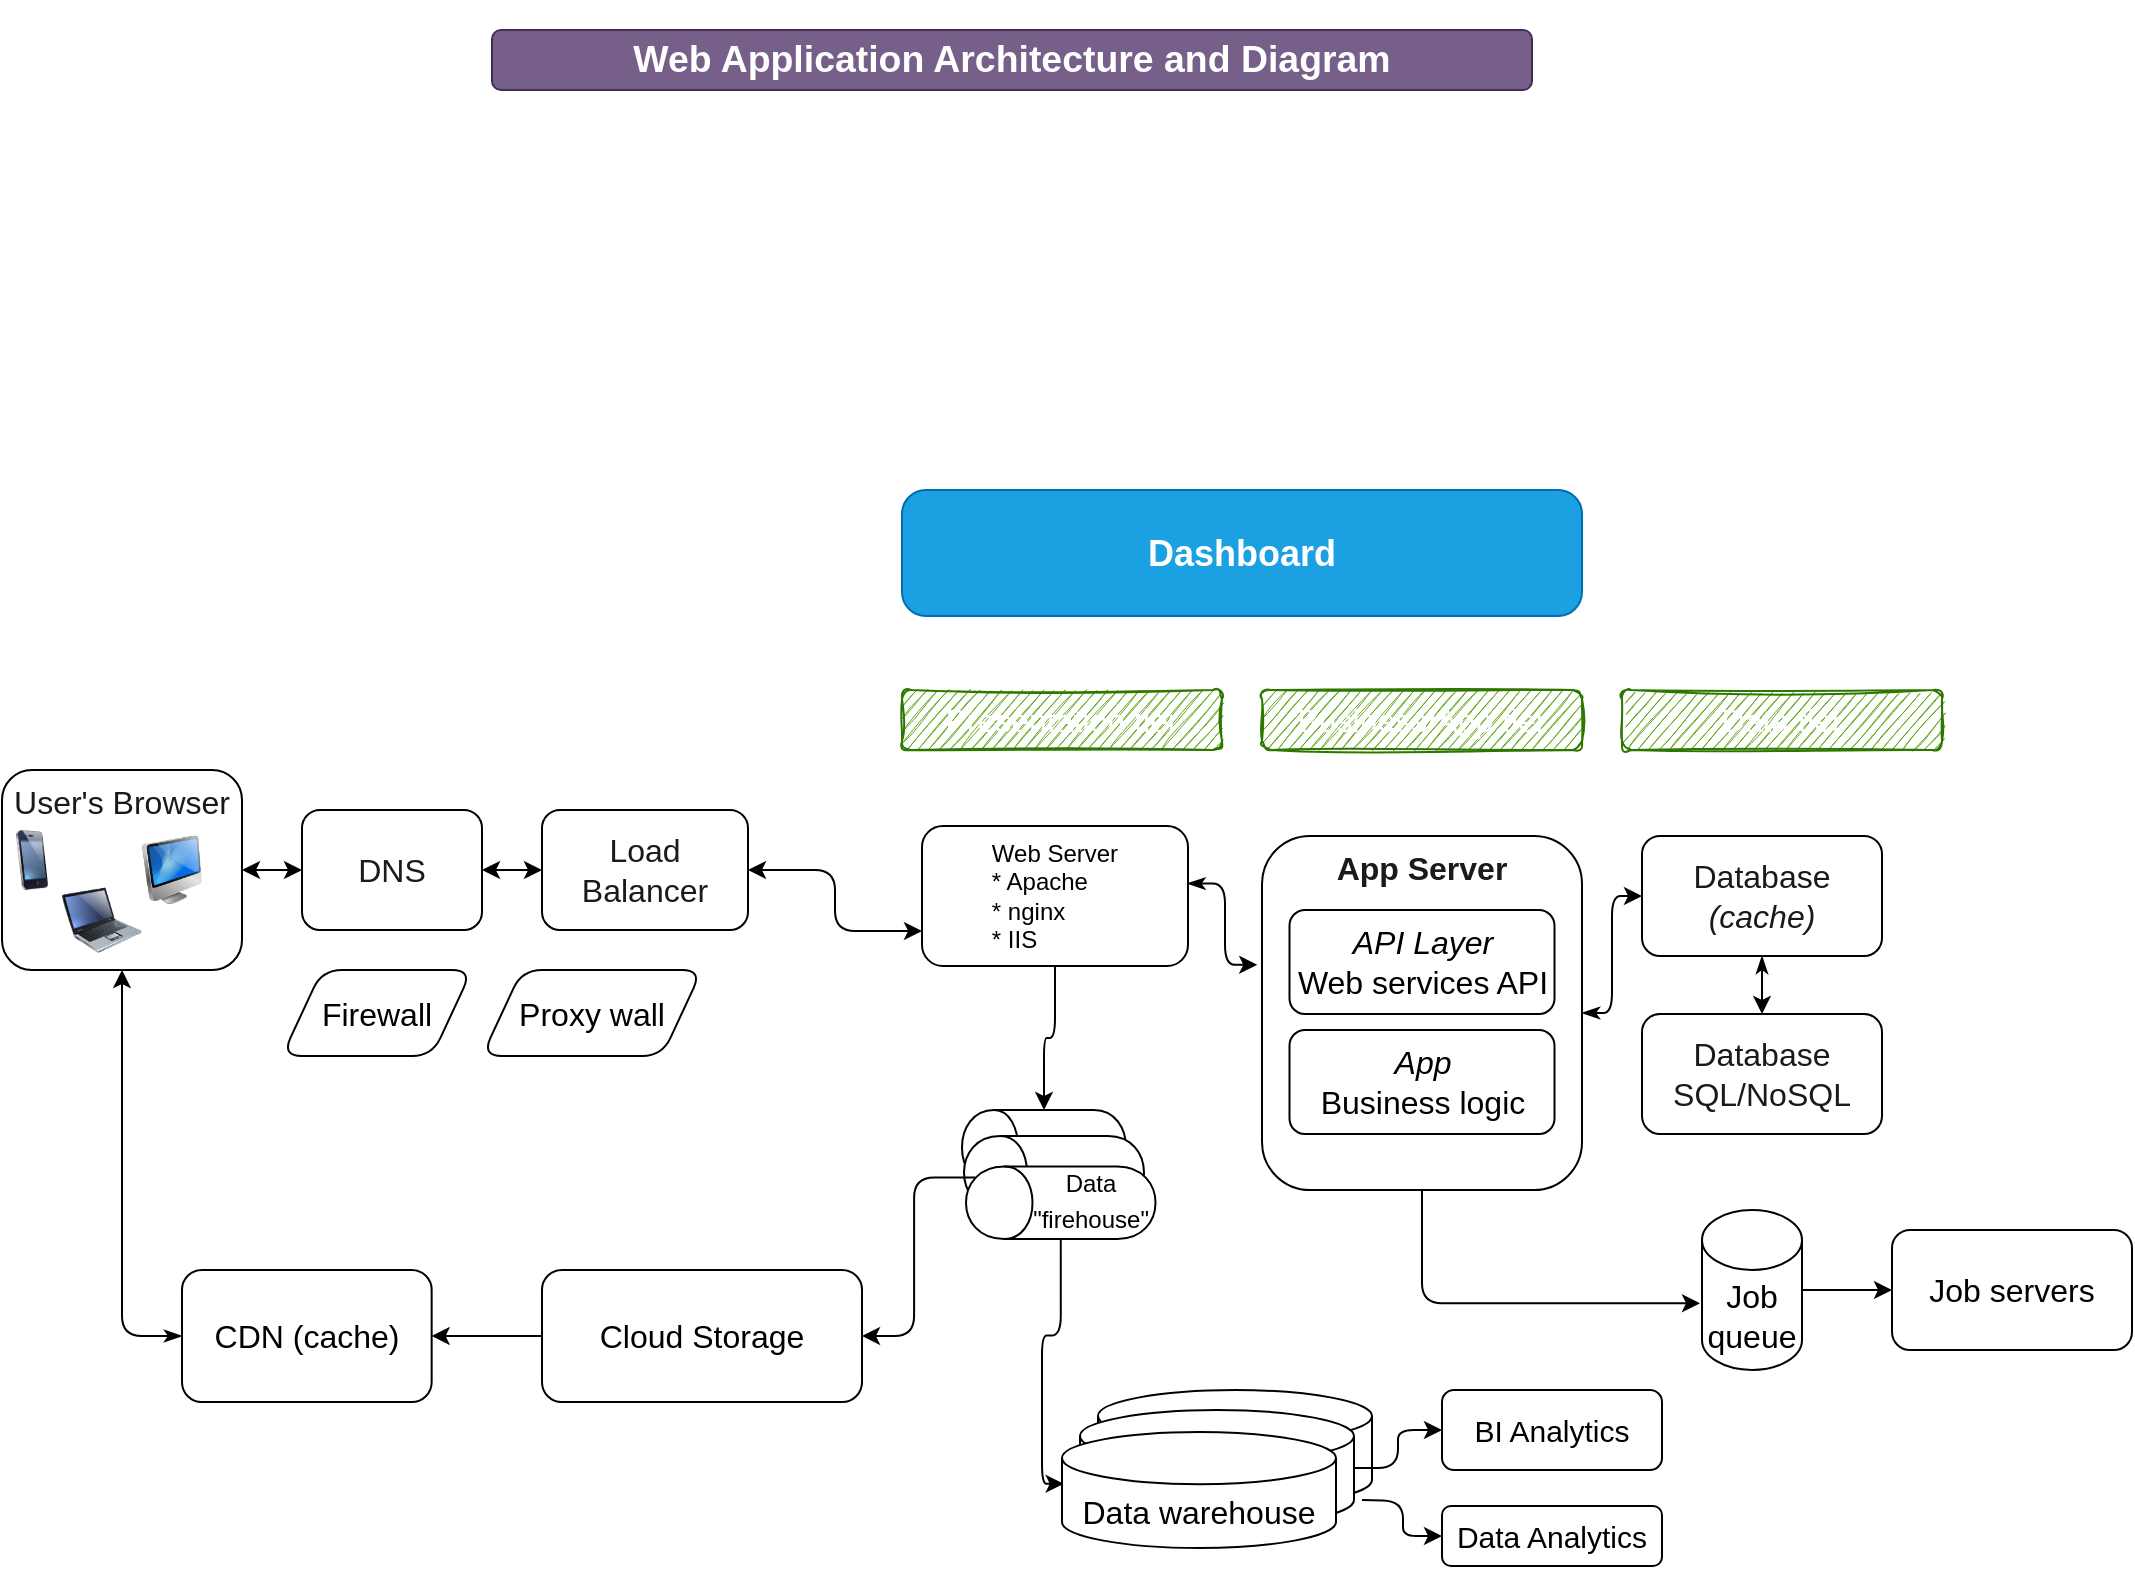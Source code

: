 <mxfile>
    <diagram id="lT6zE53QT2mrC2FYVxPt" name="General">
        <mxGraphModel dx="950" dy="526" grid="1" gridSize="10" guides="1" tooltips="1" connect="1" arrows="1" fold="1" page="1" pageScale="1" pageWidth="1169" pageHeight="827" math="0" shadow="0">
            <root>
                <mxCell id="0"/>
                <mxCell id="1" parent="0"/>
                <mxCell id="50" style="edgeStyle=none;html=1;exitX=0.75;exitY=1;exitDx=0;exitDy=0;fontSize=16;fontColor=#1A1A1A;" parent="1" source="48" edge="1">
                    <mxGeometry relative="1" as="geometry">
                        <mxPoint x="189.471" y="450" as="targetPoint"/>
                    </mxGeometry>
                </mxCell>
                <mxCell id="62" value="" style="edgeStyle=none;html=1;fontSize=16;fontColor=#FFFFFF;rounded=1;sketch=0;shadow=0;jumpStyle=none;startArrow=classic;startFill=1;" parent="1" source="48" target="61" edge="1">
                    <mxGeometry relative="1" as="geometry"/>
                </mxCell>
                <mxCell id="48" value="&lt;font color=&quot;#1a1a1a&quot; style=&quot;font-size: 16px&quot;&gt;User's Browser&lt;br&gt;&lt;br&gt;&lt;/font&gt;" style="rounded=1;whiteSpace=wrap;html=1;fillColor=#FFFFFF;verticalAlign=top;" parent="1" vertex="1">
                    <mxGeometry x="80" y="390" width="120" height="100" as="geometry"/>
                </mxCell>
                <mxCell id="66" value="" style="edgeStyle=none;html=1;fontSize=16;fontColor=#FFFFFF;sketch=0;shadow=0;startArrow=classic;startFill=1;" parent="1" source="61" target="65" edge="1">
                    <mxGeometry relative="1" as="geometry"/>
                </mxCell>
                <mxCell id="61" value="&lt;font color=&quot;#1a1a1a&quot; style=&quot;font-size: 16px&quot;&gt;DNS&lt;/font&gt;" style="rounded=1;whiteSpace=wrap;html=1;fillColor=#FFFFFF;" parent="1" vertex="1">
                    <mxGeometry x="230" y="410" width="90" height="60" as="geometry"/>
                </mxCell>
                <mxCell id="65" value="&lt;font color=&quot;#1a1a1a&quot; style=&quot;font-size: 16px&quot;&gt;Load &lt;br&gt;Balancer&lt;/font&gt;" style="rounded=1;whiteSpace=wrap;html=1;fillColor=#FFFFFF;" parent="1" vertex="1">
                    <mxGeometry x="350" y="410" width="103" height="60" as="geometry"/>
                </mxCell>
                <mxCell id="82" style="edgeStyle=orthogonalEdgeStyle;rounded=1;sketch=0;jumpStyle=none;html=1;exitX=0.998;exitY=0.411;exitDx=0;exitDy=0;entryX=-0.015;entryY=0.364;entryDx=0;entryDy=0;entryPerimeter=0;shadow=0;fontSize=18;fontColor=#000000;startArrow=classicThin;startFill=1;exitPerimeter=0;" parent="1" source="69" target="80" edge="1">
                    <mxGeometry relative="1" as="geometry"/>
                </mxCell>
                <mxCell id="124" style="edgeStyle=orthogonalEdgeStyle;rounded=1;sketch=0;jumpStyle=none;html=1;exitX=0.5;exitY=1;exitDx=0;exitDy=0;entryX=1;entryY=0.5;entryDx=0;entryDy=0;shadow=0;fontSize=16;fontColor=#000000;startArrow=none;startFill=0;" parent="1" source="69" target="103" edge="1">
                    <mxGeometry relative="1" as="geometry"/>
                </mxCell>
                <mxCell id="69" value="&lt;div style=&quot;text-align: left&quot;&gt;&lt;span style=&quot;color: rgb(0 , 0 , 0)&quot;&gt;Web Server&lt;/span&gt;&lt;/div&gt;&lt;font color=&quot;#000000&quot;&gt;&lt;div style=&quot;text-align: left&quot;&gt;&lt;span&gt;* Apache&lt;/span&gt;&lt;/div&gt;&lt;/font&gt;&lt;font color=&quot;#000000&quot;&gt;&lt;div style=&quot;text-align: left&quot;&gt;&lt;span&gt;* nginx&lt;/span&gt;&lt;/div&gt;&lt;div style=&quot;text-align: left&quot;&gt;&lt;span&gt;* IIS&lt;/span&gt;&lt;/div&gt;&lt;/font&gt;" style="whiteSpace=wrap;html=1;fillColor=#FFFFFF;rounded=1;" parent="1" vertex="1">
                    <mxGeometry x="540" y="418" width="133" height="70" as="geometry"/>
                </mxCell>
                <mxCell id="76" value="" style="edgeStyle=elbowEdgeStyle;elbow=horizontal;endArrow=classic;html=1;fontSize=16;fontColor=#FFFFFF;exitX=1;exitY=0.5;exitDx=0;exitDy=0;entryX=0;entryY=0.75;entryDx=0;entryDy=0;sketch=0;shadow=0;startArrow=classic;startFill=1;" parent="1" source="65" target="69" edge="1">
                    <mxGeometry width="50" height="50" relative="1" as="geometry">
                        <mxPoint x="520" y="540" as="sourcePoint"/>
                        <mxPoint x="570" y="490" as="targetPoint"/>
                    </mxGeometry>
                </mxCell>
                <mxCell id="79" value="&lt;font style=&quot;font-size: 18px&quot;&gt;&lt;b&gt;Dashboard&lt;/b&gt;&lt;/font&gt;" style="rounded=1;whiteSpace=wrap;html=1;labelBackgroundColor=none;fontSize=16;fontColor=#ffffff;strokeColor=#006EAF;fillColor=#1ba1e2;arcSize=19;" parent="1" vertex="1">
                    <mxGeometry x="530" y="250" width="340" height="63" as="geometry"/>
                </mxCell>
                <mxCell id="85" value="" style="edgeStyle=orthogonalEdgeStyle;rounded=1;sketch=0;jumpStyle=none;html=1;shadow=0;fontSize=18;fontColor=#000000;startArrow=classicThin;startFill=1;" parent="1" source="80" target="84" edge="1">
                    <mxGeometry relative="1" as="geometry"/>
                </mxCell>
                <mxCell id="140" style="edgeStyle=orthogonalEdgeStyle;rounded=1;sketch=0;jumpStyle=none;html=1;exitX=0.5;exitY=1;exitDx=0;exitDy=0;entryX=-0.02;entryY=0.583;entryDx=0;entryDy=0;entryPerimeter=0;shadow=0;fontSize=16;fontColor=#000000;startArrow=none;startFill=0;" parent="1" source="80" target="139" edge="1">
                    <mxGeometry relative="1" as="geometry"/>
                </mxCell>
                <mxCell id="80" value="&lt;font color=&quot;#1a1a1a&quot; style=&quot;font-size: 16px&quot;&gt;&lt;b&gt;App Server&lt;/b&gt;&lt;br&gt;&lt;/font&gt;" style="rounded=1;whiteSpace=wrap;html=1;fillColor=#FFFFFF;verticalAlign=top;" parent="1" vertex="1">
                    <mxGeometry x="710" y="423" width="160" height="177" as="geometry"/>
                </mxCell>
                <mxCell id="88" value="" style="edgeStyle=orthogonalEdgeStyle;rounded=1;sketch=0;jumpStyle=none;html=1;shadow=0;fontSize=18;fontColor=#000000;startArrow=classicThin;startFill=1;" parent="1" source="84" target="87" edge="1">
                    <mxGeometry relative="1" as="geometry"/>
                </mxCell>
                <mxCell id="84" value="&lt;font color=&quot;#1a1a1a&quot; style=&quot;font-size: 16px&quot;&gt;Database&lt;br&gt;&lt;i&gt;(cache)&lt;/i&gt;&lt;br&gt;&lt;/font&gt;" style="rounded=1;whiteSpace=wrap;html=1;fillColor=#FFFFFF;" parent="1" vertex="1">
                    <mxGeometry x="900" y="423" width="120" height="60" as="geometry"/>
                </mxCell>
                <mxCell id="87" value="&lt;font color=&quot;#1a1a1a&quot; style=&quot;font-size: 16px&quot;&gt;Database&lt;br&gt;SQL/NoSQL&lt;br&gt;&lt;/font&gt;" style="rounded=1;whiteSpace=wrap;html=1;fillColor=#FFFFFF;" parent="1" vertex="1">
                    <mxGeometry x="900" y="512" width="120" height="60" as="geometry"/>
                </mxCell>
                <mxCell id="127" style="edgeStyle=orthogonalEdgeStyle;rounded=1;sketch=0;jumpStyle=none;html=1;exitX=0;exitY=0.5;exitDx=0;exitDy=0;entryX=1;entryY=0.5;entryDx=0;entryDy=0;shadow=0;fontSize=16;fontColor=#000000;startArrow=none;startFill=0;" parent="1" source="92" target="94" edge="1">
                    <mxGeometry relative="1" as="geometry"/>
                </mxCell>
                <mxCell id="92" value="&lt;font color=&quot;#000000&quot; style=&quot;font-size: 16px;&quot;&gt;Cloud Storage&lt;br style=&quot;font-size: 16px;&quot;&gt;&lt;/font&gt;" style="whiteSpace=wrap;html=1;fillColor=#FFFFFF;rounded=1;fontSize=16;" parent="1" vertex="1">
                    <mxGeometry x="350" y="640" width="160" height="66" as="geometry"/>
                </mxCell>
                <mxCell id="96" style="edgeStyle=orthogonalEdgeStyle;rounded=1;sketch=0;jumpStyle=none;html=1;exitX=0;exitY=0.5;exitDx=0;exitDy=0;entryX=0.5;entryY=1;entryDx=0;entryDy=0;shadow=0;fontSize=16;fontColor=#808080;startArrow=classicThin;startFill=1;" parent="1" source="94" target="48" edge="1">
                    <mxGeometry relative="1" as="geometry"/>
                </mxCell>
                <mxCell id="94" value="&lt;font color=&quot;#000000&quot; style=&quot;font-size: 16px&quot;&gt;CDN (cache)&lt;br style=&quot;font-size: 16px&quot;&gt;&lt;/font&gt;" style="whiteSpace=wrap;html=1;fillColor=#FFFFFF;rounded=1;fontSize=16;" parent="1" vertex="1">
                    <mxGeometry x="170" y="640" width="124.83" height="66" as="geometry"/>
                </mxCell>
                <mxCell id="100" value="" style="edgeStyle=orthogonalEdgeStyle;rounded=1;sketch=0;jumpStyle=none;html=1;shadow=0;fontSize=16;fontColor=#808080;startArrow=none;startFill=0;entryX=0.006;entryY=0.446;entryDx=0;entryDy=0;entryPerimeter=0;exitX=0;exitY=0.5;exitDx=0;exitDy=0;" parent="1" source="102" target="104" edge="1">
                    <mxGeometry relative="1" as="geometry">
                        <mxPoint x="677" y="653" as="sourcePoint"/>
                        <mxPoint x="933" y="673" as="targetPoint"/>
                    </mxGeometry>
                </mxCell>
                <mxCell id="107" value="" style="group;rounded=1;" parent="1" vertex="1" connectable="0">
                    <mxGeometry x="610" y="700" width="155" height="79" as="geometry"/>
                </mxCell>
                <mxCell id="106" value="" style="shape=cylinder3;whiteSpace=wrap;html=1;boundedLbl=1;backgroundOutline=1;size=13.042;labelBackgroundColor=none;fontSize=15;fontColor=#000000;strokeColor=#000000;fillColor=#FFFFFF;rounded=1;" parent="107" vertex="1">
                    <mxGeometry x="18" width="137" height="58" as="geometry"/>
                </mxCell>
                <mxCell id="105" value="" style="shape=cylinder3;whiteSpace=wrap;html=1;boundedLbl=1;backgroundOutline=1;size=13.042;labelBackgroundColor=none;fontSize=15;fontColor=#000000;strokeColor=#000000;fillColor=#FFFFFF;rounded=1;" parent="107" vertex="1">
                    <mxGeometry x="9" y="10" width="137" height="58" as="geometry"/>
                </mxCell>
                <mxCell id="104" value="&lt;span style=&quot;font-size: 16px&quot;&gt;Data warehouse&lt;/span&gt;" style="shape=cylinder3;whiteSpace=wrap;html=1;boundedLbl=1;backgroundOutline=1;size=13.042;labelBackgroundColor=none;fontSize=15;fontColor=#000000;strokeColor=#000000;fillColor=#FFFFFF;rounded=1;" parent="107" vertex="1">
                    <mxGeometry y="21" width="137" height="58" as="geometry"/>
                </mxCell>
                <mxCell id="110" value="" style="group;rounded=1;" parent="1" vertex="1" connectable="0">
                    <mxGeometry x="560" y="560" width="96.75" height="64.5" as="geometry"/>
                </mxCell>
                <mxCell id="103" value="" style="shape=cylinder;whiteSpace=wrap;html=1;boundedLbl=1;backgroundOutline=1;labelBackgroundColor=none;fontSize=16;fontColor=#808080;strokeColor=#000000;fillColor=#FFFFFF;rotation=-90;rounded=1;" parent="110" vertex="1">
                    <mxGeometry x="22.25" y="-22.25" width="37.5" height="82" as="geometry"/>
                </mxCell>
                <mxCell id="101" value="" style="shape=cylinder;whiteSpace=wrap;html=1;boundedLbl=1;backgroundOutline=1;labelBackgroundColor=none;fontSize=16;fontColor=#808080;strokeColor=#000000;fillColor=#FFFFFF;rotation=-90;rounded=1;" parent="110" vertex="1">
                    <mxGeometry x="27.75" y="-13.75" width="36.5" height="90" as="geometry"/>
                </mxCell>
                <mxCell id="102" value="" style="shape=cylinder;whiteSpace=wrap;html=1;boundedLbl=1;backgroundOutline=1;labelBackgroundColor=none;fontSize=16;fontColor=#808080;strokeColor=#000000;fillColor=#FFFFFF;rotation=-90;flipV=0;flipH=1;direction=east;rounded=1;" parent="110" vertex="1">
                    <mxGeometry x="31.25" y="-1" width="36.25" height="94.75" as="geometry"/>
                </mxCell>
                <mxCell id="108" value="&lt;font style=&quot;font-size: 12px ; line-height: 1&quot;&gt;Data &quot;firehouse&quot;&lt;br&gt;&lt;/font&gt;" style="text;html=1;strokeColor=none;fillColor=none;align=center;verticalAlign=middle;whiteSpace=wrap;rounded=1;labelBackgroundColor=none;fontSize=15;fontColor=#000000;labelPosition=center;verticalLabelPosition=middle;" parent="110" vertex="1">
                    <mxGeometry x="36" y="33" width="56.5" height="22.75" as="geometry"/>
                </mxCell>
                <mxCell id="114" value="" style="image;html=1;image=img/lib/clip_art/telecommunication/iPhone_128x128.png;labelBackgroundColor=none;fontSize=12;fontColor=#000000;strokeColor=#000000;fillColor=#FFFFFF;rounded=1;" parent="1" vertex="1">
                    <mxGeometry x="80" y="420" width="30" height="30" as="geometry"/>
                </mxCell>
                <mxCell id="115" value="" style="image;html=1;image=img/lib/clip_art/computers/Laptop_128x128.png;labelBackgroundColor=none;fontSize=12;fontColor=#000000;strokeColor=#000000;fillColor=#FFFFFF;rounded=1;" parent="1" vertex="1">
                    <mxGeometry x="110" y="440" width="40" height="50" as="geometry"/>
                </mxCell>
                <mxCell id="116" value="" style="image;html=1;image=img/lib/clip_art/computers/iMac_128x128.png;labelBackgroundColor=none;fontSize=12;fontColor=#000000;strokeColor=#000000;fillColor=#FFFFFF;rounded=1;" parent="1" vertex="1">
                    <mxGeometry x="150" y="420" width="30" height="40" as="geometry"/>
                </mxCell>
                <mxCell id="118" value="&lt;font style=&quot;font-size: 16px&quot;&gt;Presentation tier&lt;/font&gt;" style="rounded=1;whiteSpace=wrap;html=1;labelBackgroundColor=none;fontSize=12;fillColor=#60a917;sketch=1;strokeColor=#2D7600;fontColor=#ffffff;" parent="1" vertex="1">
                    <mxGeometry x="530" y="350" width="160" height="30" as="geometry"/>
                </mxCell>
                <mxCell id="60" value="&lt;h3&gt;&lt;font color=&quot;#ffffff&quot;&gt;Web Application Architecture and Diagram&lt;/font&gt;&lt;/h3&gt;" style="text;html=1;strokeColor=#432D57;fillColor=#76608a;align=center;verticalAlign=middle;whiteSpace=wrap;rounded=1;fontSize=16;fontColor=#ffffff;" parent="1" vertex="1">
                    <mxGeometry x="325" y="20" width="520" height="30" as="geometry"/>
                </mxCell>
                <mxCell id="119" value="&lt;font style=&quot;font-size: 16px&quot;&gt;Business/App tier&lt;/font&gt;" style="rounded=1;whiteSpace=wrap;html=1;labelBackgroundColor=none;fontSize=12;fillColor=#60a917;sketch=1;strokeColor=#2D7600;fontColor=#ffffff;" parent="1" vertex="1">
                    <mxGeometry x="710" y="350" width="160" height="30" as="geometry"/>
                </mxCell>
                <mxCell id="120" value="&lt;font style=&quot;font-size: 16px&quot;&gt;Data tier&lt;/font&gt;" style="rounded=1;whiteSpace=wrap;html=1;labelBackgroundColor=none;fontSize=12;fillColor=#60a917;sketch=1;strokeColor=#2D7600;fontColor=#ffffff;" parent="1" vertex="1">
                    <mxGeometry x="890" y="350" width="160" height="30" as="geometry"/>
                </mxCell>
                <mxCell id="122" value="Firewall" style="shape=parallelogram;perimeter=parallelogramPerimeter;whiteSpace=wrap;html=1;fixedSize=1;rounded=1;labelBackgroundColor=none;sketch=0;fontSize=16;fontColor=#000000;strokeColor=#000000;fillColor=#FFFFFF;" parent="1" vertex="1">
                    <mxGeometry x="220" y="490" width="95" height="43" as="geometry"/>
                </mxCell>
                <mxCell id="123" value="Proxy wall" style="shape=parallelogram;perimeter=parallelogramPerimeter;whiteSpace=wrap;html=1;fixedSize=1;rounded=1;labelBackgroundColor=none;sketch=0;fontSize=16;fontColor=#000000;strokeColor=#000000;fillColor=#FFFFFF;" parent="1" vertex="1">
                    <mxGeometry x="320" y="490" width="110" height="43" as="geometry"/>
                </mxCell>
                <mxCell id="126" style="edgeStyle=orthogonalEdgeStyle;rounded=1;sketch=0;jumpStyle=none;html=1;exitX=0.15;exitY=0.05;exitDx=0;exitDy=0;exitPerimeter=0;entryX=1;entryY=0.5;entryDx=0;entryDy=0;shadow=0;fontSize=16;fontColor=#000000;startArrow=none;startFill=0;" parent="1" source="102" target="92" edge="1">
                    <mxGeometry relative="1" as="geometry"/>
                </mxCell>
                <mxCell id="128" value="BI Analytics" style="whiteSpace=wrap;html=1;fontSize=15;fillColor=#FFFFFF;strokeColor=#000000;fontColor=#000000;labelBackgroundColor=none;rounded=1;" parent="1" vertex="1">
                    <mxGeometry x="800" y="700" width="110" height="40" as="geometry"/>
                </mxCell>
                <mxCell id="129" value="" style="edgeStyle=orthogonalEdgeStyle;rounded=1;sketch=0;jumpStyle=none;html=1;shadow=0;fontSize=16;fontColor=#000000;startArrow=none;startFill=0;" parent="1" source="105" target="128" edge="1">
                    <mxGeometry relative="1" as="geometry"/>
                </mxCell>
                <mxCell id="130" value="Data Analytics" style="whiteSpace=wrap;html=1;fontSize=15;fillColor=#FFFFFF;strokeColor=#000000;fontColor=#000000;labelBackgroundColor=none;rounded=1;" parent="1" vertex="1">
                    <mxGeometry x="800" y="758" width="110" height="30" as="geometry"/>
                </mxCell>
                <mxCell id="131" style="edgeStyle=orthogonalEdgeStyle;rounded=1;sketch=0;jumpStyle=none;html=1;entryX=0;entryY=0.5;entryDx=0;entryDy=0;shadow=0;fontSize=16;fontColor=#000000;startArrow=none;startFill=0;" parent="1" target="130" edge="1">
                    <mxGeometry relative="1" as="geometry">
                        <mxPoint x="760" y="755" as="sourcePoint"/>
                    </mxGeometry>
                </mxCell>
                <mxCell id="132" value="&lt;i&gt;API Layer&lt;/i&gt;&lt;br&gt;Web services API" style="rounded=1;whiteSpace=wrap;html=1;labelBackgroundColor=none;sketch=0;fontSize=16;fontColor=#000000;strokeColor=#000000;fillColor=#FFFFFF;" parent="1" vertex="1">
                    <mxGeometry x="723.75" y="460" width="132.5" height="52" as="geometry"/>
                </mxCell>
                <mxCell id="133" value="&lt;i&gt;App&lt;/i&gt;&lt;br&gt;Business logic" style="rounded=1;whiteSpace=wrap;html=1;labelBackgroundColor=none;sketch=0;fontSize=16;fontColor=#000000;strokeColor=#000000;fillColor=#FFFFFF;" parent="1" vertex="1">
                    <mxGeometry x="723.75" y="520" width="132.5" height="52" as="geometry"/>
                </mxCell>
                <mxCell id="142" value="" style="edgeStyle=orthogonalEdgeStyle;rounded=1;sketch=0;jumpStyle=none;html=1;shadow=0;fontSize=16;fontColor=#000000;startArrow=none;startFill=0;" parent="1" source="139" target="141" edge="1">
                    <mxGeometry relative="1" as="geometry"/>
                </mxCell>
                <mxCell id="139" value="Job queue" style="shape=cylinder3;whiteSpace=wrap;html=1;boundedLbl=1;backgroundOutline=1;size=15;rounded=1;labelBackgroundColor=none;sketch=0;fontSize=16;fontColor=#000000;strokeColor=#000000;fillColor=#FFFFFF;" parent="1" vertex="1">
                    <mxGeometry x="930" y="610" width="50" height="80" as="geometry"/>
                </mxCell>
                <mxCell id="141" value="Job servers" style="whiteSpace=wrap;html=1;fontSize=16;fillColor=#FFFFFF;strokeColor=#000000;fontColor=#000000;rounded=1;labelBackgroundColor=none;sketch=0;" parent="1" vertex="1">
                    <mxGeometry x="1025" y="620" width="120" height="60" as="geometry"/>
                </mxCell>
            </root>
        </mxGraphModel>
    </diagram>
    <diagram id="MzyrGO8rSYftcGRGIBHD" name="Components">
        <mxGraphModel dx="756" dy="526" grid="1" gridSize="10" guides="1" tooltips="1" connect="1" arrows="1" fold="1" page="1" pageScale="1" pageWidth="1169" pageHeight="827" math="0" shadow="0">
            <root>
                <mxCell id="2Ms-l0d5lwI7yfS9B6Vh-0"/>
                <mxCell id="2Ms-l0d5lwI7yfS9B6Vh-1" parent="2Ms-l0d5lwI7yfS9B6Vh-0"/>
                <mxCell id="2Ms-l0d5lwI7yfS9B6Vh-2" value="&lt;h2 style=&quot;text-align: center&quot; class=&quot;nitro-offscreen&quot; id=&quot;web-application-architecture-components&quot;&gt;&lt;strong&gt;Web Application Architecture Components&lt;/strong&gt;&lt;/h2&gt; &lt;p&gt;&lt;a name=&quot;title4&quot;&gt;&lt;/a&gt;&lt;/p&gt; &lt;h4 class=&quot;nitro-offscreen&quot;&gt;&lt;i&gt;DNS&lt;/i&gt;&lt;/h4&gt; &lt;p class=&quot;nitro-offscreen&quot;&gt;DNS&amp;nbsp;or Domain Name System is a fundamental system that helps search a&amp;nbsp;domain name and IP address, and in this manner, a particular server&amp;nbsp;receives a request sent by a user. We can say that DNS is like a phonebook but for the Internet websites.&lt;/p&gt; &lt;h4 class=&quot;nitro-offscreen&quot;&gt;&lt;i&gt;Load Balancer&lt;/i&gt;&lt;/h4&gt; &lt;p class=&quot;nitro-offscreen&quot;&gt;Load Balancer primarily deals with horizontal scaling. With directing&amp;nbsp;incoming requests to one of the multiple servers, the load balancer&amp;nbsp;sends an answer to a user. Usually, web application servers exist in the&amp;nbsp;form of multiple copies mirroring each other. Hence, any server&amp;nbsp;processes requests in the same manner, and the load balancer distributes&amp;nbsp;tasks among them so they will not be overcharged.&lt;/p&gt; &lt;h4 class=&quot;nitro-offscreen&quot;&gt;&lt;i&gt;Web App Servers&lt;/i&gt;&lt;/h4&gt; &lt;p class=&quot;nitro-offscreen&quot;&gt;This&amp;nbsp;component processes a user’s request and sends documents (JSON, XML,&amp;nbsp;etc.) back to a browser. To perform this task, it usually refers to&amp;nbsp;back-end infrastructures such as database, cache server, job queue, and&amp;nbsp;others. Besides, at least two servers, connected to the load balancer,&amp;nbsp;manage to process the user’s requests.&lt;/p&gt; &lt;h4 class=&quot;nitro-offscreen&quot;&gt;&lt;i&gt;Databases&lt;/i&gt;&lt;/h4&gt; &lt;p class=&quot;nitro-offscreen&quot;&gt;The&lt;br&gt; name of this web application component speaks for itself. The database&amp;nbsp;gives instruments for organizing, adding, searching, updating, deleting,&amp;nbsp;and performing computations. In most cases, web application servers&amp;nbsp;directly interact with the job servers.&lt;/p&gt; &lt;h4 class=&quot;nitro-offscreen&quot;&gt;&lt;i&gt;Caching Service&lt;/i&gt;&lt;/h4&gt; &lt;p class=&quot;nitro-offscreen&quot;&gt;Caching&amp;nbsp;service provides storage for data, which allows storing and searching&amp;nbsp;data. Whenever a user gets some information from the server, the results&amp;nbsp;of this operation goes to cache. So, future requests return faster. In&amp;nbsp;one word, caching allows you to refer to the previous result to make a&amp;nbsp;computation much faster. Therefore, caching is effective when:&lt;/p&gt; &lt;ul class=&quot;nitro-offscreen&quot;&gt; &lt;li&gt;the computation is slow;&lt;/li&gt; &lt;li&gt;computation is likely to occur many times;&lt;/li&gt; &lt;li&gt;when the results are the same for a particular request.&lt;/li&gt; &lt;/ul&gt; &lt;h4 class=&quot;nitro-offscreen&quot;&gt;&lt;i&gt;Job Queue (optional)&lt;/i&gt;&lt;/h4&gt; &lt;p class=&quot;nitro-offscreen&quot;&gt;Job&amp;nbsp;queue consists of two components: the job queue itself and servers.&amp;nbsp; These servers process jobs in the queue. It happens that most of the&amp;nbsp;web-servers need to operate a vast amount of jobs that are not of&amp;nbsp;primary importance. Therefore, when a job needs to be fulfilled, it goes&amp;nbsp;to the job queue and is operated due to a schedule.&lt;/p&gt; &lt;h4 class=&quot;nitro-offscreen&quot;&gt;&lt;i&gt;Full-Text Search Service (optional)&lt;/i&gt;&lt;/h4&gt; &lt;p class=&quot;nitro-offscreen&quot;&gt;Many&amp;nbsp;web applications support the search by text function or so-called&amp;nbsp;request, and then, an app sends the most relevant results to a user.&amp;nbsp;This technology is named full-text search service. With the help of&amp;nbsp;keywords, it searches the needed data among a vast number of documents.&lt;/p&gt; &lt;h4 class=&quot;nitro-offscreen&quot;&gt;&lt;i&gt;Services&lt;/i&gt;&lt;/h4&gt; &lt;p class=&quot;nitro-offscreen&quot;&gt;When&amp;nbsp;a web application reaches a specific level, services are created in the&amp;nbsp;form of separate apps. They are not that visible among other web&amp;nbsp;application components, but the web application and other services&amp;nbsp;interact with them.&lt;/p&gt; &lt;h4 class=&quot;nitro-offscreen&quot;&gt;&lt;i&gt;Data Warehouse&lt;/i&gt;&lt;/h4&gt; &lt;p class=&quot;nitro-offscreen&quot;&gt;Almost&amp;nbsp;every modern application implies the work with data such as collecting,&amp;nbsp;storing and analyzing. These processes require three stages:&lt;/p&gt; &lt;ol class=&quot;nitro-offscreen&quot;&gt; &lt;li&gt;The data is sent to the data “firehose”, which provides a streaming interface for absorption and processing of data.&lt;/li&gt; &lt;li&gt;Raw, processed, and additional data is sent to cloud storage.&lt;/li&gt; &lt;li&gt;And processed and additional data also go to a data warehouse.&lt;/li&gt; &lt;/ol&gt; &lt;p class=&quot;nitro-offscreen&quot;&gt;It’s&amp;nbsp;a particular model of online storage and exchange of data through the&amp;nbsp;Internet. The Data Warehouse can be used for storing a variety of files&amp;nbsp;of different types such as videos, photos, or so on.&lt;/p&gt; &lt;h4 class=&quot;nitro-offscreen&quot;&gt;&lt;i&gt;CDN&lt;/i&gt;&lt;/h4&gt; &lt;p class=&quot;nitro-offscreen&quot;&gt;CDN or Content Delivery System deals with sending HTML files, CSS files, JavaScript&amp;nbsp;files, and images. It delivers the content of the end server throughout the world, so people can load various sources&lt;/p&gt;" style="text;whiteSpace=wrap;html=1;" parent="2Ms-l0d5lwI7yfS9B6Vh-1" vertex="1">
                    <mxGeometry x="20" y="20" width="1110" height="980" as="geometry"/>
                </mxCell>
            </root>
        </mxGraphModel>
    </diagram>
</mxfile>
